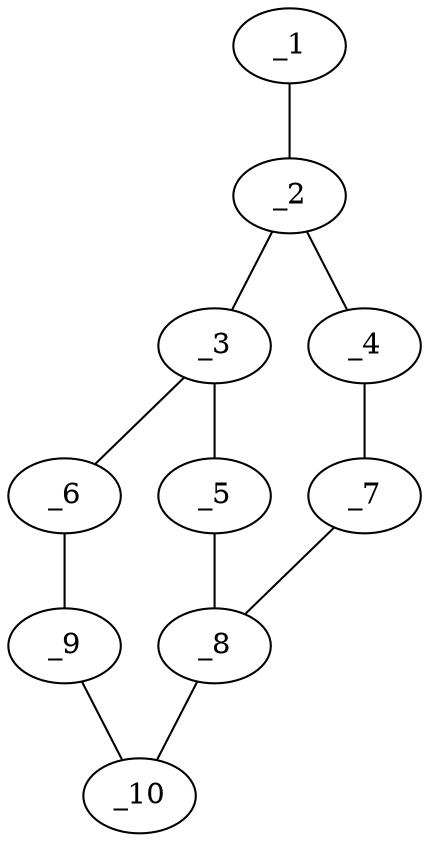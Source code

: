 graph molid96461 {
	_1	 [charge=0,
		chem=2,
		symbol="O  ",
		x="3.1215",
		y="-2.0849"];
	_2	 [charge=0,
		chem=1,
		symbol="C  ",
		x="2.9135",
		y="-1.1068"];
	_1 -- _2	 [valence=2];
	_3	 [charge=0,
		chem=1,
		symbol="C  ",
		x="4.4487",
		y="0.1364"];
	_2 -- _3	 [valence=1];
	_4	 [charge=0,
		chem=1,
		symbol="C  ",
		x=2,
		y="-0.7"];
	_2 -- _4	 [valence=1];
	_5	 [charge=0,
		chem=1,
		symbol="C  ",
		x="3.9709",
		y="2.0849"];
	_3 -- _5	 [valence=1];
	_6	 [charge=0,
		chem=1,
		symbol="C  ",
		x="6.1534",
		y="-0.9083"];
	_3 -- _6	 [valence=1];
	_7	 [charge=0,
		chem=1,
		symbol="C  ",
		x="2.1045",
		y="0.2945"];
	_4 -- _7	 [valence=1];
	_8	 [charge=0,
		chem=4,
		symbol="N  ",
		x="4.7075",
		y="1.1023"];
	_5 -- _8	 [valence=1];
	_9	 [charge=0,
		chem=1,
		symbol="C  ",
		x="6.9305",
		y="-0.2789"];
	_6 -- _9	 [valence=1];
	_7 -- _8	 [valence=1];
	_10	 [charge=0,
		chem=1,
		symbol="C  ",
		x="6.5722",
		y="0.6546"];
	_8 -- _10	 [valence=1];
	_9 -- _10	 [valence=1];
}
